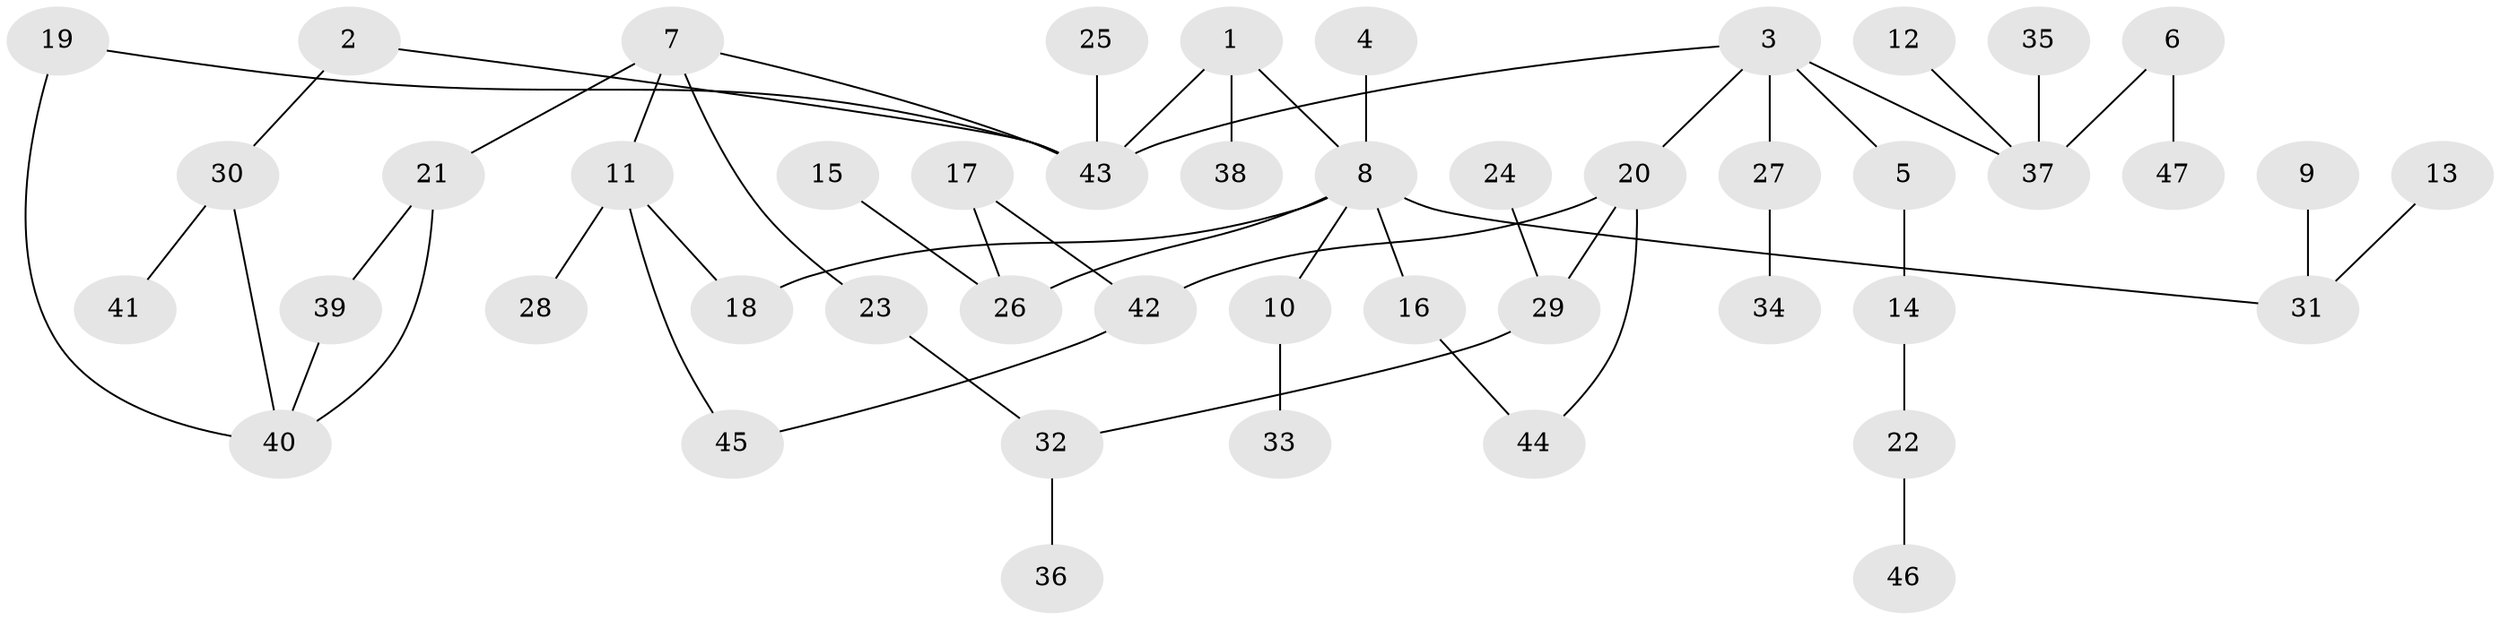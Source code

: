 // original degree distribution, {7: 0.01282051282051282, 3: 0.15384615384615385, 2: 0.2564102564102564, 8: 0.01282051282051282, 5: 0.0641025641025641, 1: 0.4358974358974359, 4: 0.0641025641025641}
// Generated by graph-tools (version 1.1) at 2025/36/03/04/25 23:36:10]
// undirected, 47 vertices, 54 edges
graph export_dot {
  node [color=gray90,style=filled];
  1;
  2;
  3;
  4;
  5;
  6;
  7;
  8;
  9;
  10;
  11;
  12;
  13;
  14;
  15;
  16;
  17;
  18;
  19;
  20;
  21;
  22;
  23;
  24;
  25;
  26;
  27;
  28;
  29;
  30;
  31;
  32;
  33;
  34;
  35;
  36;
  37;
  38;
  39;
  40;
  41;
  42;
  43;
  44;
  45;
  46;
  47;
  1 -- 8 [weight=1.0];
  1 -- 38 [weight=1.0];
  1 -- 43 [weight=1.0];
  2 -- 30 [weight=1.0];
  2 -- 43 [weight=1.0];
  3 -- 5 [weight=1.0];
  3 -- 20 [weight=1.0];
  3 -- 27 [weight=1.0];
  3 -- 37 [weight=1.0];
  3 -- 43 [weight=1.0];
  4 -- 8 [weight=1.0];
  5 -- 14 [weight=1.0];
  6 -- 37 [weight=1.0];
  6 -- 47 [weight=1.0];
  7 -- 11 [weight=1.0];
  7 -- 21 [weight=1.0];
  7 -- 23 [weight=1.0];
  7 -- 43 [weight=1.0];
  8 -- 10 [weight=1.0];
  8 -- 16 [weight=1.0];
  8 -- 18 [weight=1.0];
  8 -- 26 [weight=1.0];
  8 -- 31 [weight=1.0];
  9 -- 31 [weight=1.0];
  10 -- 33 [weight=1.0];
  11 -- 18 [weight=1.0];
  11 -- 28 [weight=1.0];
  11 -- 45 [weight=1.0];
  12 -- 37 [weight=1.0];
  13 -- 31 [weight=1.0];
  14 -- 22 [weight=1.0];
  15 -- 26 [weight=1.0];
  16 -- 44 [weight=1.0];
  17 -- 26 [weight=1.0];
  17 -- 42 [weight=1.0];
  19 -- 40 [weight=1.0];
  19 -- 43 [weight=1.0];
  20 -- 29 [weight=1.0];
  20 -- 42 [weight=1.0];
  20 -- 44 [weight=1.0];
  21 -- 39 [weight=1.0];
  21 -- 40 [weight=1.0];
  22 -- 46 [weight=1.0];
  23 -- 32 [weight=1.0];
  24 -- 29 [weight=1.0];
  25 -- 43 [weight=1.0];
  27 -- 34 [weight=1.0];
  29 -- 32 [weight=1.0];
  30 -- 40 [weight=1.0];
  30 -- 41 [weight=1.0];
  32 -- 36 [weight=1.0];
  35 -- 37 [weight=1.0];
  39 -- 40 [weight=1.0];
  42 -- 45 [weight=1.0];
}
